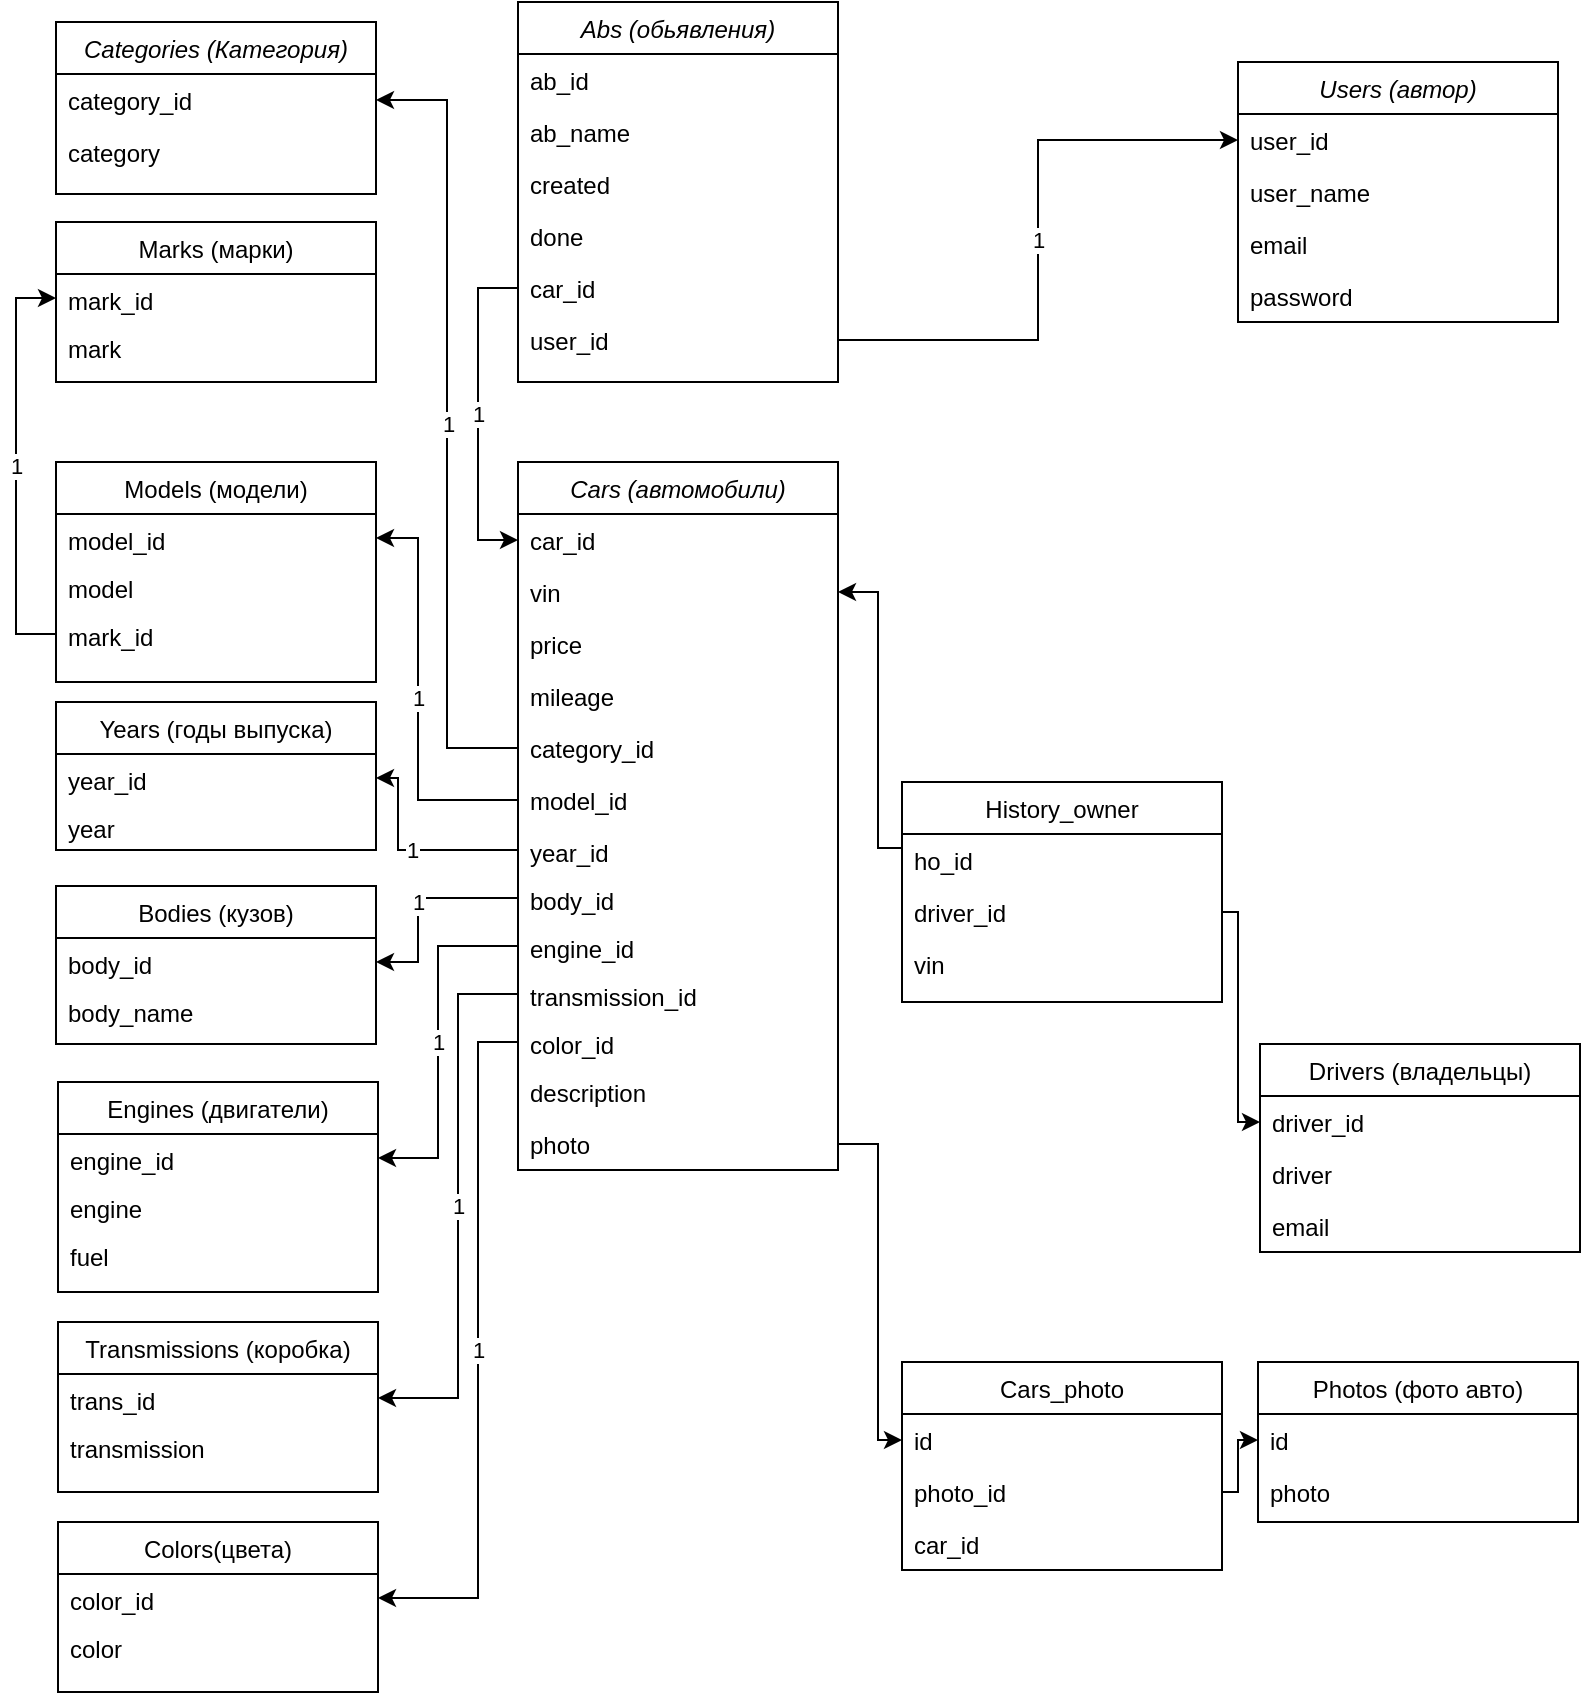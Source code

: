 <mxfile version="19.0.3" type="device"><diagram id="C5RBs43oDa-KdzZeNtuy" name="Page-1"><mxGraphModel dx="1422" dy="865" grid="1" gridSize="10" guides="1" tooltips="1" connect="1" arrows="1" fold="1" page="1" pageScale="1" pageWidth="827" pageHeight="1169" math="0" shadow="0"><root><mxCell id="WIyWlLk6GJQsqaUBKTNV-0"/><mxCell id="WIyWlLk6GJQsqaUBKTNV-1" parent="WIyWlLk6GJQsqaUBKTNV-0"/><mxCell id="zkfFHV4jXpPFQw0GAbJ--0" value="Cars (автомобили)" style="swimlane;fontStyle=2;align=center;verticalAlign=top;childLayout=stackLayout;horizontal=1;startSize=26;horizontalStack=0;resizeParent=1;resizeLast=0;collapsible=1;marginBottom=0;rounded=0;shadow=0;strokeWidth=1;" parent="WIyWlLk6GJQsqaUBKTNV-1" vertex="1"><mxGeometry x="290" y="230" width="160" height="354" as="geometry"><mxRectangle x="230" y="140" width="160" height="26" as="alternateBounds"/></mxGeometry></mxCell><mxCell id="zkfFHV4jXpPFQw0GAbJ--1" value="car_id" style="text;align=left;verticalAlign=top;spacingLeft=4;spacingRight=4;overflow=hidden;rotatable=0;points=[[0,0.5],[1,0.5]];portConstraint=eastwest;" parent="zkfFHV4jXpPFQw0GAbJ--0" vertex="1"><mxGeometry y="26" width="160" height="26" as="geometry"/></mxCell><mxCell id="2rnVt0pYc-8R_3QEH1hL-16" value="vin" style="text;align=left;verticalAlign=top;spacingLeft=4;spacingRight=4;overflow=hidden;rotatable=0;points=[[0,0.5],[1,0.5]];portConstraint=eastwest;" parent="zkfFHV4jXpPFQw0GAbJ--0" vertex="1"><mxGeometry y="52" width="160" height="26" as="geometry"/></mxCell><mxCell id="nD5PvyfmE1cPcOgYdF9b-0" value="price" style="text;align=left;verticalAlign=top;spacingLeft=4;spacingRight=4;overflow=hidden;rotatable=0;points=[[0,0.5],[1,0.5]];portConstraint=eastwest;" parent="zkfFHV4jXpPFQw0GAbJ--0" vertex="1"><mxGeometry y="78" width="160" height="26" as="geometry"/></mxCell><mxCell id="nD5PvyfmE1cPcOgYdF9b-1" value="mileage" style="text;align=left;verticalAlign=top;spacingLeft=4;spacingRight=4;overflow=hidden;rotatable=0;points=[[0,0.5],[1,0.5]];portConstraint=eastwest;" parent="zkfFHV4jXpPFQw0GAbJ--0" vertex="1"><mxGeometry y="104" width="160" height="26" as="geometry"/></mxCell><mxCell id="1S29GQOeX2CPLgRSX0q_-35" value="category_id" style="text;align=left;verticalAlign=top;spacingLeft=4;spacingRight=4;overflow=hidden;rotatable=0;points=[[0,0.5],[1,0.5]];portConstraint=eastwest;" parent="zkfFHV4jXpPFQw0GAbJ--0" vertex="1"><mxGeometry y="130" width="160" height="26" as="geometry"/></mxCell><mxCell id="uIMEh1EkvflqOU53Uib1-0" value="model_id" style="text;align=left;verticalAlign=top;spacingLeft=4;spacingRight=4;overflow=hidden;rotatable=0;points=[[0,0.5],[1,0.5]];portConstraint=eastwest;" parent="zkfFHV4jXpPFQw0GAbJ--0" vertex="1"><mxGeometry y="156" width="160" height="26" as="geometry"/></mxCell><mxCell id="1S29GQOeX2CPLgRSX0q_-16" value="year_id" style="text;align=left;verticalAlign=top;spacingLeft=4;spacingRight=4;overflow=hidden;rotatable=0;points=[[0,0.5],[1,0.5]];portConstraint=eastwest;" parent="zkfFHV4jXpPFQw0GAbJ--0" vertex="1"><mxGeometry y="182" width="160" height="24" as="geometry"/></mxCell><mxCell id="kE7-c2ZdSxdIrtzTfiZl-37" value="body_id    " style="text;align=left;verticalAlign=top;spacingLeft=4;spacingRight=4;overflow=hidden;rotatable=0;points=[[0,0.5],[1,0.5]];portConstraint=eastwest;" parent="zkfFHV4jXpPFQw0GAbJ--0" vertex="1"><mxGeometry y="206" width="160" height="24" as="geometry"/></mxCell><mxCell id="kE7-c2ZdSxdIrtzTfiZl-38" value="engine_id" style="text;align=left;verticalAlign=top;spacingLeft=4;spacingRight=4;overflow=hidden;rotatable=0;points=[[0,0.5],[1,0.5]];portConstraint=eastwest;" parent="zkfFHV4jXpPFQw0GAbJ--0" vertex="1"><mxGeometry y="230" width="160" height="24" as="geometry"/></mxCell><mxCell id="1S29GQOeX2CPLgRSX0q_-11" value="transmission_id" style="text;align=left;verticalAlign=top;spacingLeft=4;spacingRight=4;overflow=hidden;rotatable=0;points=[[0,0.5],[1,0.5]];portConstraint=eastwest;" parent="zkfFHV4jXpPFQw0GAbJ--0" vertex="1"><mxGeometry y="254" width="160" height="24" as="geometry"/></mxCell><mxCell id="1S29GQOeX2CPLgRSX0q_-10" value="color_id" style="text;align=left;verticalAlign=top;spacingLeft=4;spacingRight=4;overflow=hidden;rotatable=0;points=[[0,0.5],[1,0.5]];portConstraint=eastwest;" parent="zkfFHV4jXpPFQw0GAbJ--0" vertex="1"><mxGeometry y="278" width="160" height="24" as="geometry"/></mxCell><mxCell id="kE7-c2ZdSxdIrtzTfiZl-20" value="description" style="text;align=left;verticalAlign=top;spacingLeft=4;spacingRight=4;overflow=hidden;rotatable=0;points=[[0,0.5],[1,0.5]];portConstraint=eastwest;" parent="zkfFHV4jXpPFQw0GAbJ--0" vertex="1"><mxGeometry y="302" width="160" height="26" as="geometry"/></mxCell><mxCell id="kE7-c2ZdSxdIrtzTfiZl-31" value="photo" style="text;align=left;verticalAlign=top;spacingLeft=4;spacingRight=4;overflow=hidden;rotatable=0;points=[[0,0.5],[1,0.5]];portConstraint=eastwest;" parent="zkfFHV4jXpPFQw0GAbJ--0" vertex="1"><mxGeometry y="328" width="160" height="26" as="geometry"/></mxCell><mxCell id="zkfFHV4jXpPFQw0GAbJ--6" value="Drivers (владельцы)" style="swimlane;fontStyle=0;align=center;verticalAlign=top;childLayout=stackLayout;horizontal=1;startSize=26;horizontalStack=0;resizeParent=1;resizeLast=0;collapsible=1;marginBottom=0;rounded=0;shadow=0;strokeWidth=1;" parent="WIyWlLk6GJQsqaUBKTNV-1" vertex="1"><mxGeometry x="661" y="521" width="160" height="104" as="geometry"><mxRectangle x="130" y="380" width="160" height="26" as="alternateBounds"/></mxGeometry></mxCell><mxCell id="zkfFHV4jXpPFQw0GAbJ--7" value="driver_id" style="text;align=left;verticalAlign=top;spacingLeft=4;spacingRight=4;overflow=hidden;rotatable=0;points=[[0,0.5],[1,0.5]];portConstraint=eastwest;" parent="zkfFHV4jXpPFQw0GAbJ--6" vertex="1"><mxGeometry y="26" width="160" height="26" as="geometry"/></mxCell><mxCell id="kE7-c2ZdSxdIrtzTfiZl-19" value="driver" style="text;align=left;verticalAlign=top;spacingLeft=4;spacingRight=4;overflow=hidden;rotatable=0;points=[[0,0.5],[1,0.5]];portConstraint=eastwest;" parent="zkfFHV4jXpPFQw0GAbJ--6" vertex="1"><mxGeometry y="52" width="160" height="26" as="geometry"/></mxCell><mxCell id="2rnVt0pYc-8R_3QEH1hL-14" value="email" style="text;align=left;verticalAlign=top;spacingLeft=4;spacingRight=4;overflow=hidden;rotatable=0;points=[[0,0.5],[1,0.5]];portConstraint=eastwest;" parent="zkfFHV4jXpPFQw0GAbJ--6" vertex="1"><mxGeometry y="78" width="160" height="26" as="geometry"/></mxCell><mxCell id="zkfFHV4jXpPFQw0GAbJ--13" value="History_owner" style="swimlane;fontStyle=0;align=center;verticalAlign=top;childLayout=stackLayout;horizontal=1;startSize=26;horizontalStack=0;resizeParent=1;resizeLast=0;collapsible=1;marginBottom=0;rounded=0;shadow=0;strokeWidth=1;" parent="WIyWlLk6GJQsqaUBKTNV-1" vertex="1"><mxGeometry x="482" y="390" width="160" height="110" as="geometry"><mxRectangle x="340" y="380" width="170" height="26" as="alternateBounds"/></mxGeometry></mxCell><mxCell id="zkfFHV4jXpPFQw0GAbJ--14" value="ho_id" style="text;align=left;verticalAlign=top;spacingLeft=4;spacingRight=4;overflow=hidden;rotatable=0;points=[[0,0.5],[1,0.5]];portConstraint=eastwest;" parent="zkfFHV4jXpPFQw0GAbJ--13" vertex="1"><mxGeometry y="26" width="160" height="26" as="geometry"/></mxCell><mxCell id="uIMEh1EkvflqOU53Uib1-2" value="driver_id" style="text;align=left;verticalAlign=top;spacingLeft=4;spacingRight=4;overflow=hidden;rotatable=0;points=[[0,0.5],[1,0.5]];portConstraint=eastwest;" parent="zkfFHV4jXpPFQw0GAbJ--13" vertex="1"><mxGeometry y="52" width="160" height="26" as="geometry"/></mxCell><mxCell id="uIMEh1EkvflqOU53Uib1-3" value="vin" style="text;align=left;verticalAlign=top;spacingLeft=4;spacingRight=4;overflow=hidden;rotatable=0;points=[[0,0.5],[1,0.5]];portConstraint=eastwest;" parent="zkfFHV4jXpPFQw0GAbJ--13" vertex="1"><mxGeometry y="78" width="160" height="26" as="geometry"/></mxCell><mxCell id="zkfFHV4jXpPFQw0GAbJ--17" value="Engines (двигатели)" style="swimlane;fontStyle=0;align=center;verticalAlign=top;childLayout=stackLayout;horizontal=1;startSize=26;horizontalStack=0;resizeParent=1;resizeLast=0;collapsible=1;marginBottom=0;rounded=0;shadow=0;strokeWidth=1;" parent="WIyWlLk6GJQsqaUBKTNV-1" vertex="1"><mxGeometry x="60" y="540" width="160" height="105" as="geometry"><mxRectangle x="550" y="140" width="160" height="26" as="alternateBounds"/></mxGeometry></mxCell><mxCell id="zkfFHV4jXpPFQw0GAbJ--18" value="engine_id" style="text;align=left;verticalAlign=top;spacingLeft=4;spacingRight=4;overflow=hidden;rotatable=0;points=[[0,0.5],[1,0.5]];portConstraint=eastwest;" parent="zkfFHV4jXpPFQw0GAbJ--17" vertex="1"><mxGeometry y="26" width="160" height="24" as="geometry"/></mxCell><mxCell id="kE7-c2ZdSxdIrtzTfiZl-2" value="engine" style="text;align=left;verticalAlign=top;spacingLeft=4;spacingRight=4;overflow=hidden;rotatable=0;points=[[0,0.5],[1,0.5]];portConstraint=eastwest;" parent="zkfFHV4jXpPFQw0GAbJ--17" vertex="1"><mxGeometry y="50" width="160" height="24" as="geometry"/></mxCell><mxCell id="1S29GQOeX2CPLgRSX0q_-3" value="fuel" style="text;align=left;verticalAlign=top;spacingLeft=4;spacingRight=4;overflow=hidden;rotatable=0;points=[[0,0.5],[1,0.5]];portConstraint=eastwest;" parent="zkfFHV4jXpPFQw0GAbJ--17" vertex="1"><mxGeometry y="74" width="160" height="24" as="geometry"/></mxCell><mxCell id="uIMEh1EkvflqOU53Uib1-4" style="edgeStyle=orthogonalEdgeStyle;rounded=0;orthogonalLoop=1;jettySize=auto;html=1;entryX=0;entryY=0.5;entryDx=0;entryDy=0;" parent="WIyWlLk6GJQsqaUBKTNV-1" source="uIMEh1EkvflqOU53Uib1-2" target="zkfFHV4jXpPFQw0GAbJ--7" edge="1"><mxGeometry relative="1" as="geometry"><Array as="points"><mxPoint x="650" y="455"/><mxPoint x="650" y="560"/></Array></mxGeometry></mxCell><mxCell id="uIMEh1EkvflqOU53Uib1-5" style="edgeStyle=orthogonalEdgeStyle;rounded=0;orthogonalLoop=1;jettySize=auto;html=1;exitX=0;exitY=0.5;exitDx=0;exitDy=0;entryX=1;entryY=0.5;entryDx=0;entryDy=0;" parent="WIyWlLk6GJQsqaUBKTNV-1" source="uIMEh1EkvflqOU53Uib1-3" target="2rnVt0pYc-8R_3QEH1hL-16" edge="1"><mxGeometry relative="1" as="geometry"><Array as="points"><mxPoint x="470" y="423"/><mxPoint x="470" y="295"/></Array></mxGeometry></mxCell><mxCell id="kE7-c2ZdSxdIrtzTfiZl-0" value="Models (модели)" style="swimlane;fontStyle=0;align=center;verticalAlign=top;childLayout=stackLayout;horizontal=1;startSize=26;horizontalStack=0;resizeParent=1;resizeLast=0;collapsible=1;marginBottom=0;rounded=0;shadow=0;strokeWidth=1;" parent="WIyWlLk6GJQsqaUBKTNV-1" vertex="1"><mxGeometry x="59" y="230" width="160" height="110" as="geometry"><mxRectangle x="550" y="140" width="160" height="26" as="alternateBounds"/></mxGeometry></mxCell><mxCell id="kE7-c2ZdSxdIrtzTfiZl-1" value="model_id" style="text;align=left;verticalAlign=top;spacingLeft=4;spacingRight=4;overflow=hidden;rotatable=0;points=[[0,0.5],[1,0.5]];portConstraint=eastwest;" parent="kE7-c2ZdSxdIrtzTfiZl-0" vertex="1"><mxGeometry y="26" width="160" height="24" as="geometry"/></mxCell><mxCell id="kE7-c2ZdSxdIrtzTfiZl-3" value="model" style="text;align=left;verticalAlign=top;spacingLeft=4;spacingRight=4;overflow=hidden;rotatable=0;points=[[0,0.5],[1,0.5]];portConstraint=eastwest;" parent="kE7-c2ZdSxdIrtzTfiZl-0" vertex="1"><mxGeometry y="50" width="160" height="24" as="geometry"/></mxCell><mxCell id="kE7-c2ZdSxdIrtzTfiZl-7" value="mark_id    " style="text;align=left;verticalAlign=top;spacingLeft=4;spacingRight=4;overflow=hidden;rotatable=0;points=[[0,0.5],[1,0.5]];portConstraint=eastwest;" parent="kE7-c2ZdSxdIrtzTfiZl-0" vertex="1"><mxGeometry y="74" width="160" height="24" as="geometry"/></mxCell><mxCell id="kE7-c2ZdSxdIrtzTfiZl-4" value="Marks (марки)" style="swimlane;fontStyle=0;align=center;verticalAlign=top;childLayout=stackLayout;horizontal=1;startSize=26;horizontalStack=0;resizeParent=1;resizeLast=0;collapsible=1;marginBottom=0;rounded=0;shadow=0;strokeWidth=1;" parent="WIyWlLk6GJQsqaUBKTNV-1" vertex="1"><mxGeometry x="59" y="110" width="160" height="80" as="geometry"><mxRectangle x="550" y="140" width="160" height="26" as="alternateBounds"/></mxGeometry></mxCell><mxCell id="kE7-c2ZdSxdIrtzTfiZl-5" value="mark_id    " style="text;align=left;verticalAlign=top;spacingLeft=4;spacingRight=4;overflow=hidden;rotatable=0;points=[[0,0.5],[1,0.5]];portConstraint=eastwest;" parent="kE7-c2ZdSxdIrtzTfiZl-4" vertex="1"><mxGeometry y="26" width="160" height="24" as="geometry"/></mxCell><mxCell id="kE7-c2ZdSxdIrtzTfiZl-6" value="mark" style="text;align=left;verticalAlign=top;spacingLeft=4;spacingRight=4;overflow=hidden;rotatable=0;points=[[0,0.5],[1,0.5]];portConstraint=eastwest;" parent="kE7-c2ZdSxdIrtzTfiZl-4" vertex="1"><mxGeometry y="50" width="160" height="24" as="geometry"/></mxCell><mxCell id="kE7-c2ZdSxdIrtzTfiZl-12" value="Bodies (кузов)" style="swimlane;fontStyle=0;align=center;verticalAlign=top;childLayout=stackLayout;horizontal=1;startSize=26;horizontalStack=0;resizeParent=1;resizeLast=0;collapsible=1;marginBottom=0;rounded=0;shadow=0;strokeWidth=1;" parent="WIyWlLk6GJQsqaUBKTNV-1" vertex="1"><mxGeometry x="59" y="442" width="160" height="79" as="geometry"><mxRectangle x="550" y="140" width="160" height="26" as="alternateBounds"/></mxGeometry></mxCell><mxCell id="kE7-c2ZdSxdIrtzTfiZl-13" value="body_id    " style="text;align=left;verticalAlign=top;spacingLeft=4;spacingRight=4;overflow=hidden;rotatable=0;points=[[0,0.5],[1,0.5]];portConstraint=eastwest;" parent="kE7-c2ZdSxdIrtzTfiZl-12" vertex="1"><mxGeometry y="26" width="160" height="24" as="geometry"/></mxCell><mxCell id="kE7-c2ZdSxdIrtzTfiZl-14" value="body_name" style="text;align=left;verticalAlign=top;spacingLeft=4;spacingRight=4;overflow=hidden;rotatable=0;points=[[0,0.5],[1,0.5]];portConstraint=eastwest;" parent="kE7-c2ZdSxdIrtzTfiZl-12" vertex="1"><mxGeometry y="50" width="160" height="24" as="geometry"/></mxCell><mxCell id="kE7-c2ZdSxdIrtzTfiZl-23" value="Users (автор)" style="swimlane;fontStyle=2;align=center;verticalAlign=top;childLayout=stackLayout;horizontal=1;startSize=26;horizontalStack=0;resizeParent=1;resizeLast=0;collapsible=1;marginBottom=0;rounded=0;shadow=0;strokeWidth=1;" parent="WIyWlLk6GJQsqaUBKTNV-1" vertex="1"><mxGeometry x="650" y="30" width="160" height="130" as="geometry"><mxRectangle x="230" y="140" width="160" height="26" as="alternateBounds"/></mxGeometry></mxCell><mxCell id="kE7-c2ZdSxdIrtzTfiZl-24" value="user_id" style="text;align=left;verticalAlign=top;spacingLeft=4;spacingRight=4;overflow=hidden;rotatable=0;points=[[0,0.5],[1,0.5]];portConstraint=eastwest;" parent="kE7-c2ZdSxdIrtzTfiZl-23" vertex="1"><mxGeometry y="26" width="160" height="26" as="geometry"/></mxCell><mxCell id="kE7-c2ZdSxdIrtzTfiZl-25" value="user_name" style="text;align=left;verticalAlign=top;spacingLeft=4;spacingRight=4;overflow=hidden;rotatable=0;points=[[0,0.5],[1,0.5]];portConstraint=eastwest;" parent="kE7-c2ZdSxdIrtzTfiZl-23" vertex="1"><mxGeometry y="52" width="160" height="26" as="geometry"/></mxCell><mxCell id="2rnVt0pYc-8R_3QEH1hL-15" value="email" style="text;align=left;verticalAlign=top;spacingLeft=4;spacingRight=4;overflow=hidden;rotatable=0;points=[[0,0.5],[1,0.5]];portConstraint=eastwest;" parent="kE7-c2ZdSxdIrtzTfiZl-23" vertex="1"><mxGeometry y="78" width="160" height="26" as="geometry"/></mxCell><mxCell id="kE7-c2ZdSxdIrtzTfiZl-26" value="password" style="text;align=left;verticalAlign=top;spacingLeft=4;spacingRight=4;overflow=hidden;rotatable=0;points=[[0,0.5],[1,0.5]];portConstraint=eastwest;" parent="kE7-c2ZdSxdIrtzTfiZl-23" vertex="1"><mxGeometry y="104" width="160" height="26" as="geometry"/></mxCell><mxCell id="kE7-c2ZdSxdIrtzTfiZl-27" value="Abs (обьявления)" style="swimlane;fontStyle=2;align=center;verticalAlign=top;childLayout=stackLayout;horizontal=1;startSize=26;horizontalStack=0;resizeParent=1;resizeLast=0;collapsible=1;marginBottom=0;rounded=0;shadow=0;strokeWidth=1;" parent="WIyWlLk6GJQsqaUBKTNV-1" vertex="1"><mxGeometry x="290" width="160" height="190" as="geometry"><mxRectangle x="230" y="140" width="160" height="26" as="alternateBounds"/></mxGeometry></mxCell><mxCell id="kE7-c2ZdSxdIrtzTfiZl-28" value="ab_id" style="text;align=left;verticalAlign=top;spacingLeft=4;spacingRight=4;overflow=hidden;rotatable=0;points=[[0,0.5],[1,0.5]];portConstraint=eastwest;" parent="kE7-c2ZdSxdIrtzTfiZl-27" vertex="1"><mxGeometry y="26" width="160" height="26" as="geometry"/></mxCell><mxCell id="kE7-c2ZdSxdIrtzTfiZl-29" value="ab_name" style="text;align=left;verticalAlign=top;spacingLeft=4;spacingRight=4;overflow=hidden;rotatable=0;points=[[0,0.5],[1,0.5]];portConstraint=eastwest;" parent="kE7-c2ZdSxdIrtzTfiZl-27" vertex="1"><mxGeometry y="52" width="160" height="26" as="geometry"/></mxCell><mxCell id="kE7-c2ZdSxdIrtzTfiZl-30" value="created" style="text;align=left;verticalAlign=top;spacingLeft=4;spacingRight=4;overflow=hidden;rotatable=0;points=[[0,0.5],[1,0.5]];portConstraint=eastwest;" parent="kE7-c2ZdSxdIrtzTfiZl-27" vertex="1"><mxGeometry y="78" width="160" height="26" as="geometry"/></mxCell><mxCell id="kE7-c2ZdSxdIrtzTfiZl-32" value="done" style="text;align=left;verticalAlign=top;spacingLeft=4;spacingRight=4;overflow=hidden;rotatable=0;points=[[0,0.5],[1,0.5]];portConstraint=eastwest;" parent="kE7-c2ZdSxdIrtzTfiZl-27" vertex="1"><mxGeometry y="104" width="160" height="26" as="geometry"/></mxCell><mxCell id="kE7-c2ZdSxdIrtzTfiZl-33" value="car_id" style="text;align=left;verticalAlign=top;spacingLeft=4;spacingRight=4;overflow=hidden;rotatable=0;points=[[0,0.5],[1,0.5]];portConstraint=eastwest;" parent="kE7-c2ZdSxdIrtzTfiZl-27" vertex="1"><mxGeometry y="130" width="160" height="26" as="geometry"/></mxCell><mxCell id="kE7-c2ZdSxdIrtzTfiZl-34" value="user_id" style="text;align=left;verticalAlign=top;spacingLeft=4;spacingRight=4;overflow=hidden;rotatable=0;points=[[0,0.5],[1,0.5]];portConstraint=eastwest;" parent="kE7-c2ZdSxdIrtzTfiZl-27" vertex="1"><mxGeometry y="156" width="160" height="26" as="geometry"/></mxCell><mxCell id="kE7-c2ZdSxdIrtzTfiZl-35" value="1" style="edgeStyle=orthogonalEdgeStyle;rounded=0;orthogonalLoop=1;jettySize=auto;html=1;exitX=1;exitY=0.5;exitDx=0;exitDy=0;entryX=0;entryY=0.5;entryDx=0;entryDy=0;" parent="WIyWlLk6GJQsqaUBKTNV-1" source="kE7-c2ZdSxdIrtzTfiZl-34" target="kE7-c2ZdSxdIrtzTfiZl-24" edge="1"><mxGeometry relative="1" as="geometry"/></mxCell><mxCell id="kE7-c2ZdSxdIrtzTfiZl-36" value="1" style="edgeStyle=orthogonalEdgeStyle;rounded=0;orthogonalLoop=1;jettySize=auto;html=1;exitX=0;exitY=0.5;exitDx=0;exitDy=0;entryX=0;entryY=0.5;entryDx=0;entryDy=0;" parent="WIyWlLk6GJQsqaUBKTNV-1" source="kE7-c2ZdSxdIrtzTfiZl-33" target="zkfFHV4jXpPFQw0GAbJ--1" edge="1"><mxGeometry relative="1" as="geometry"/></mxCell><mxCell id="1S29GQOeX2CPLgRSX0q_-13" value="Years (годы выпуска)" style="swimlane;fontStyle=0;align=center;verticalAlign=top;childLayout=stackLayout;horizontal=1;startSize=26;horizontalStack=0;resizeParent=1;resizeLast=0;collapsible=1;marginBottom=0;rounded=0;shadow=0;strokeWidth=1;" parent="WIyWlLk6GJQsqaUBKTNV-1" vertex="1"><mxGeometry x="59" y="350" width="160" height="74" as="geometry"><mxRectangle x="550" y="140" width="160" height="26" as="alternateBounds"/></mxGeometry></mxCell><mxCell id="1S29GQOeX2CPLgRSX0q_-14" value="year_id" style="text;align=left;verticalAlign=top;spacingLeft=4;spacingRight=4;overflow=hidden;rotatable=0;points=[[0,0.5],[1,0.5]];portConstraint=eastwest;" parent="1S29GQOeX2CPLgRSX0q_-13" vertex="1"><mxGeometry y="26" width="160" height="24" as="geometry"/></mxCell><mxCell id="_qnlaTpR6MgjQ4g5SBe7-3" value="year" style="text;align=left;verticalAlign=top;spacingLeft=4;spacingRight=4;overflow=hidden;rotatable=0;points=[[0,0.5],[1,0.5]];portConstraint=eastwest;" parent="1S29GQOeX2CPLgRSX0q_-13" vertex="1"><mxGeometry y="50" width="160" height="24" as="geometry"/></mxCell><mxCell id="1S29GQOeX2CPLgRSX0q_-18" value="Transmissions (коробка)" style="swimlane;fontStyle=0;align=center;verticalAlign=top;childLayout=stackLayout;horizontal=1;startSize=26;horizontalStack=0;resizeParent=1;resizeLast=0;collapsible=1;marginBottom=0;rounded=0;shadow=0;strokeWidth=1;" parent="WIyWlLk6GJQsqaUBKTNV-1" vertex="1"><mxGeometry x="60" y="660" width="160" height="85" as="geometry"><mxRectangle x="550" y="140" width="160" height="26" as="alternateBounds"/></mxGeometry></mxCell><mxCell id="1S29GQOeX2CPLgRSX0q_-19" value="trans_id" style="text;align=left;verticalAlign=top;spacingLeft=4;spacingRight=4;overflow=hidden;rotatable=0;points=[[0,0.5],[1,0.5]];portConstraint=eastwest;" parent="1S29GQOeX2CPLgRSX0q_-18" vertex="1"><mxGeometry y="26" width="160" height="24" as="geometry"/></mxCell><mxCell id="1S29GQOeX2CPLgRSX0q_-20" value="transmission" style="text;align=left;verticalAlign=top;spacingLeft=4;spacingRight=4;overflow=hidden;rotatable=0;points=[[0,0.5],[1,0.5]];portConstraint=eastwest;" parent="1S29GQOeX2CPLgRSX0q_-18" vertex="1"><mxGeometry y="50" width="160" height="24" as="geometry"/></mxCell><mxCell id="1S29GQOeX2CPLgRSX0q_-26" value="Colors(цвета)" style="swimlane;fontStyle=0;align=center;verticalAlign=top;childLayout=stackLayout;horizontal=1;startSize=26;horizontalStack=0;resizeParent=1;resizeLast=0;collapsible=1;marginBottom=0;rounded=0;shadow=0;strokeWidth=1;" parent="WIyWlLk6GJQsqaUBKTNV-1" vertex="1"><mxGeometry x="60" y="760" width="160" height="85" as="geometry"><mxRectangle x="550" y="140" width="160" height="26" as="alternateBounds"/></mxGeometry></mxCell><mxCell id="1S29GQOeX2CPLgRSX0q_-27" value="color_id" style="text;align=left;verticalAlign=top;spacingLeft=4;spacingRight=4;overflow=hidden;rotatable=0;points=[[0,0.5],[1,0.5]];portConstraint=eastwest;" parent="1S29GQOeX2CPLgRSX0q_-26" vertex="1"><mxGeometry y="26" width="160" height="24" as="geometry"/></mxCell><mxCell id="1S29GQOeX2CPLgRSX0q_-28" value="color" style="text;align=left;verticalAlign=top;spacingLeft=4;spacingRight=4;overflow=hidden;rotatable=0;points=[[0,0.5],[1,0.5]];portConstraint=eastwest;" parent="1S29GQOeX2CPLgRSX0q_-26" vertex="1"><mxGeometry y="50" width="160" height="24" as="geometry"/></mxCell><mxCell id="1S29GQOeX2CPLgRSX0q_-31" value="Categories (Категория)" style="swimlane;fontStyle=2;align=center;verticalAlign=top;childLayout=stackLayout;horizontal=1;startSize=26;horizontalStack=0;resizeParent=1;resizeLast=0;collapsible=1;marginBottom=0;rounded=0;shadow=0;strokeWidth=1;" parent="WIyWlLk6GJQsqaUBKTNV-1" vertex="1"><mxGeometry x="59" y="10" width="160" height="86" as="geometry"><mxRectangle x="230" y="140" width="160" height="26" as="alternateBounds"/></mxGeometry></mxCell><mxCell id="1S29GQOeX2CPLgRSX0q_-32" value="category_id" style="text;align=left;verticalAlign=top;spacingLeft=4;spacingRight=4;overflow=hidden;rotatable=0;points=[[0,0.5],[1,0.5]];portConstraint=eastwest;" parent="1S29GQOeX2CPLgRSX0q_-31" vertex="1"><mxGeometry y="26" width="160" height="26" as="geometry"/></mxCell><mxCell id="1S29GQOeX2CPLgRSX0q_-33" value="category" style="text;align=left;verticalAlign=top;spacingLeft=4;spacingRight=4;overflow=hidden;rotatable=0;points=[[0,0.5],[1,0.5]];portConstraint=eastwest;" parent="1S29GQOeX2CPLgRSX0q_-31" vertex="1"><mxGeometry y="52" width="160" height="26" as="geometry"/></mxCell><mxCell id="2rnVt0pYc-8R_3QEH1hL-1" value="1" style="edgeStyle=orthogonalEdgeStyle;rounded=0;orthogonalLoop=1;jettySize=auto;html=1;exitX=0;exitY=0.5;exitDx=0;exitDy=0;entryX=1;entryY=0.5;entryDx=0;entryDy=0;" parent="WIyWlLk6GJQsqaUBKTNV-1" source="1S29GQOeX2CPLgRSX0q_-35" target="1S29GQOeX2CPLgRSX0q_-32" edge="1"><mxGeometry relative="1" as="geometry"/></mxCell><mxCell id="2rnVt0pYc-8R_3QEH1hL-2" value="1" style="edgeStyle=orthogonalEdgeStyle;rounded=0;orthogonalLoop=1;jettySize=auto;html=1;exitX=0;exitY=0.5;exitDx=0;exitDy=0;entryX=1;entryY=0.5;entryDx=0;entryDy=0;" parent="WIyWlLk6GJQsqaUBKTNV-1" source="uIMEh1EkvflqOU53Uib1-0" target="kE7-c2ZdSxdIrtzTfiZl-1" edge="1"><mxGeometry relative="1" as="geometry"><Array as="points"><mxPoint x="240" y="399"/><mxPoint x="240" y="268"/></Array></mxGeometry></mxCell><mxCell id="2rnVt0pYc-8R_3QEH1hL-8" value="1" style="edgeStyle=orthogonalEdgeStyle;rounded=0;orthogonalLoop=1;jettySize=auto;html=1;exitX=0;exitY=0.5;exitDx=0;exitDy=0;entryX=0;entryY=0.5;entryDx=0;entryDy=0;" parent="WIyWlLk6GJQsqaUBKTNV-1" source="kE7-c2ZdSxdIrtzTfiZl-7" target="kE7-c2ZdSxdIrtzTfiZl-5" edge="1"><mxGeometry relative="1" as="geometry"/></mxCell><mxCell id="2rnVt0pYc-8R_3QEH1hL-9" value="1" style="edgeStyle=orthogonalEdgeStyle;rounded=0;orthogonalLoop=1;jettySize=auto;html=1;exitX=0;exitY=0.5;exitDx=0;exitDy=0;entryX=1;entryY=0.5;entryDx=0;entryDy=0;" parent="WIyWlLk6GJQsqaUBKTNV-1" source="1S29GQOeX2CPLgRSX0q_-16" target="1S29GQOeX2CPLgRSX0q_-14" edge="1"><mxGeometry relative="1" as="geometry"><Array as="points"><mxPoint x="230" y="424"/><mxPoint x="230" y="388"/></Array></mxGeometry></mxCell><mxCell id="2rnVt0pYc-8R_3QEH1hL-10" value="1" style="edgeStyle=orthogonalEdgeStyle;rounded=0;orthogonalLoop=1;jettySize=auto;html=1;exitX=0;exitY=0.5;exitDx=0;exitDy=0;entryX=1;entryY=0.5;entryDx=0;entryDy=0;" parent="WIyWlLk6GJQsqaUBKTNV-1" source="kE7-c2ZdSxdIrtzTfiZl-37" target="kE7-c2ZdSxdIrtzTfiZl-13" edge="1"><mxGeometry relative="1" as="geometry"><Array as="points"><mxPoint x="240" y="448"/><mxPoint x="240" y="480"/></Array></mxGeometry></mxCell><mxCell id="2rnVt0pYc-8R_3QEH1hL-11" value="1" style="edgeStyle=orthogonalEdgeStyle;rounded=0;orthogonalLoop=1;jettySize=auto;html=1;exitX=0;exitY=0.5;exitDx=0;exitDy=0;entryX=1;entryY=0.5;entryDx=0;entryDy=0;" parent="WIyWlLk6GJQsqaUBKTNV-1" source="kE7-c2ZdSxdIrtzTfiZl-38" target="zkfFHV4jXpPFQw0GAbJ--18" edge="1"><mxGeometry relative="1" as="geometry"><Array as="points"><mxPoint x="250" y="472"/><mxPoint x="250" y="578"/></Array></mxGeometry></mxCell><mxCell id="2rnVt0pYc-8R_3QEH1hL-12" value="1" style="edgeStyle=orthogonalEdgeStyle;rounded=0;orthogonalLoop=1;jettySize=auto;html=1;exitX=0;exitY=0.5;exitDx=0;exitDy=0;entryX=1;entryY=0.5;entryDx=0;entryDy=0;" parent="WIyWlLk6GJQsqaUBKTNV-1" source="1S29GQOeX2CPLgRSX0q_-11" target="1S29GQOeX2CPLgRSX0q_-19" edge="1"><mxGeometry relative="1" as="geometry"><Array as="points"><mxPoint x="260" y="496"/><mxPoint x="260" y="698"/></Array></mxGeometry></mxCell><mxCell id="2rnVt0pYc-8R_3QEH1hL-13" value="1" style="edgeStyle=orthogonalEdgeStyle;rounded=0;orthogonalLoop=1;jettySize=auto;html=1;exitX=0;exitY=0.5;exitDx=0;exitDy=0;entryX=1;entryY=0.5;entryDx=0;entryDy=0;" parent="WIyWlLk6GJQsqaUBKTNV-1" source="1S29GQOeX2CPLgRSX0q_-10" target="1S29GQOeX2CPLgRSX0q_-27" edge="1"><mxGeometry relative="1" as="geometry"><Array as="points"><mxPoint x="270" y="520"/><mxPoint x="270" y="798"/></Array></mxGeometry></mxCell><mxCell id="WpwoZSq8ENTRSxonbRLw-0" value="Photos (фото авто)" style="swimlane;fontStyle=0;align=center;verticalAlign=top;childLayout=stackLayout;horizontal=1;startSize=26;horizontalStack=0;resizeParent=1;resizeLast=0;collapsible=1;marginBottom=0;rounded=0;shadow=0;strokeWidth=1;" vertex="1" parent="WIyWlLk6GJQsqaUBKTNV-1"><mxGeometry x="660" y="680" width="160" height="80" as="geometry"><mxRectangle x="130" y="380" width="160" height="26" as="alternateBounds"/></mxGeometry></mxCell><mxCell id="WpwoZSq8ENTRSxonbRLw-1" value="id" style="text;align=left;verticalAlign=top;spacingLeft=4;spacingRight=4;overflow=hidden;rotatable=0;points=[[0,0.5],[1,0.5]];portConstraint=eastwest;" vertex="1" parent="WpwoZSq8ENTRSxonbRLw-0"><mxGeometry y="26" width="160" height="26" as="geometry"/></mxCell><mxCell id="WpwoZSq8ENTRSxonbRLw-3" value="photo" style="text;align=left;verticalAlign=top;spacingLeft=4;spacingRight=4;overflow=hidden;rotatable=0;points=[[0,0.5],[1,0.5]];portConstraint=eastwest;" vertex="1" parent="WpwoZSq8ENTRSxonbRLw-0"><mxGeometry y="52" width="160" height="26" as="geometry"/></mxCell><mxCell id="WpwoZSq8ENTRSxonbRLw-7" value="Cars_photo" style="swimlane;fontStyle=0;align=center;verticalAlign=top;childLayout=stackLayout;horizontal=1;startSize=26;horizontalStack=0;resizeParent=1;resizeLast=0;collapsible=1;marginBottom=0;rounded=0;shadow=0;strokeWidth=1;" vertex="1" parent="WIyWlLk6GJQsqaUBKTNV-1"><mxGeometry x="482" y="680" width="160" height="104" as="geometry"><mxRectangle x="130" y="380" width="160" height="26" as="alternateBounds"/></mxGeometry></mxCell><mxCell id="WpwoZSq8ENTRSxonbRLw-8" value="id" style="text;align=left;verticalAlign=top;spacingLeft=4;spacingRight=4;overflow=hidden;rotatable=0;points=[[0,0.5],[1,0.5]];portConstraint=eastwest;" vertex="1" parent="WpwoZSq8ENTRSxonbRLw-7"><mxGeometry y="26" width="160" height="26" as="geometry"/></mxCell><mxCell id="WpwoZSq8ENTRSxonbRLw-9" value="photo_id" style="text;align=left;verticalAlign=top;spacingLeft=4;spacingRight=4;overflow=hidden;rotatable=0;points=[[0,0.5],[1,0.5]];portConstraint=eastwest;" vertex="1" parent="WpwoZSq8ENTRSxonbRLw-7"><mxGeometry y="52" width="160" height="26" as="geometry"/></mxCell><mxCell id="WpwoZSq8ENTRSxonbRLw-10" value="car_id" style="text;align=left;verticalAlign=top;spacingLeft=4;spacingRight=4;overflow=hidden;rotatable=0;points=[[0,0.5],[1,0.5]];portConstraint=eastwest;" vertex="1" parent="WpwoZSq8ENTRSxonbRLw-7"><mxGeometry y="78" width="160" height="26" as="geometry"/></mxCell><mxCell id="WpwoZSq8ENTRSxonbRLw-11" style="edgeStyle=orthogonalEdgeStyle;rounded=0;orthogonalLoop=1;jettySize=auto;html=1;exitX=1;exitY=0.5;exitDx=0;exitDy=0;entryX=0;entryY=0.5;entryDx=0;entryDy=0;" edge="1" parent="WIyWlLk6GJQsqaUBKTNV-1" source="WpwoZSq8ENTRSxonbRLw-9" target="WpwoZSq8ENTRSxonbRLw-1"><mxGeometry relative="1" as="geometry"><Array as="points"><mxPoint x="650" y="745"/><mxPoint x="650" y="719"/></Array></mxGeometry></mxCell><mxCell id="WpwoZSq8ENTRSxonbRLw-12" style="edgeStyle=orthogonalEdgeStyle;rounded=0;orthogonalLoop=1;jettySize=auto;html=1;exitX=1;exitY=0.5;exitDx=0;exitDy=0;entryX=0;entryY=0.5;entryDx=0;entryDy=0;" edge="1" parent="WIyWlLk6GJQsqaUBKTNV-1" source="kE7-c2ZdSxdIrtzTfiZl-31" target="WpwoZSq8ENTRSxonbRLw-8"><mxGeometry relative="1" as="geometry"><Array as="points"><mxPoint x="470" y="571"/><mxPoint x="470" y="719"/></Array></mxGeometry></mxCell></root></mxGraphModel></diagram></mxfile>